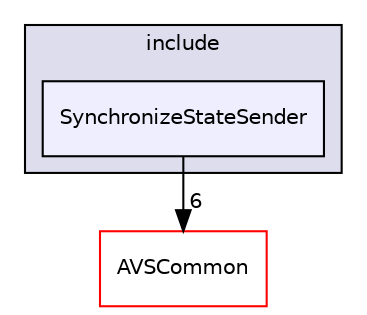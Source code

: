 digraph "/home/ANT.AMAZON.COM/womw/workplace/1.19_release/doxy/avs-device-sdk/SynchronizeStateSender/include/SynchronizeStateSender" {
  compound=true
  node [ fontsize="10", fontname="Helvetica"];
  edge [ labelfontsize="10", labelfontname="Helvetica"];
  subgraph clusterdir_e01b21eb0bf33027d7166255c85943c7 {
    graph [ bgcolor="#ddddee", pencolor="black", label="include" fontname="Helvetica", fontsize="10", URL="dir_e01b21eb0bf33027d7166255c85943c7.html"]
  dir_75c799cfc48c3513437ce24021c11881 [shape=box, label="SynchronizeStateSender", style="filled", fillcolor="#eeeeff", pencolor="black", URL="dir_75c799cfc48c3513437ce24021c11881.html"];
  }
  dir_13e65effb2bde530b17b3d5eefcd0266 [shape=box label="AVSCommon" fillcolor="white" style="filled" color="red" URL="dir_13e65effb2bde530b17b3d5eefcd0266.html"];
  dir_75c799cfc48c3513437ce24021c11881->dir_13e65effb2bde530b17b3d5eefcd0266 [headlabel="6", labeldistance=1.5 headhref="dir_000402_000017.html"];
}
